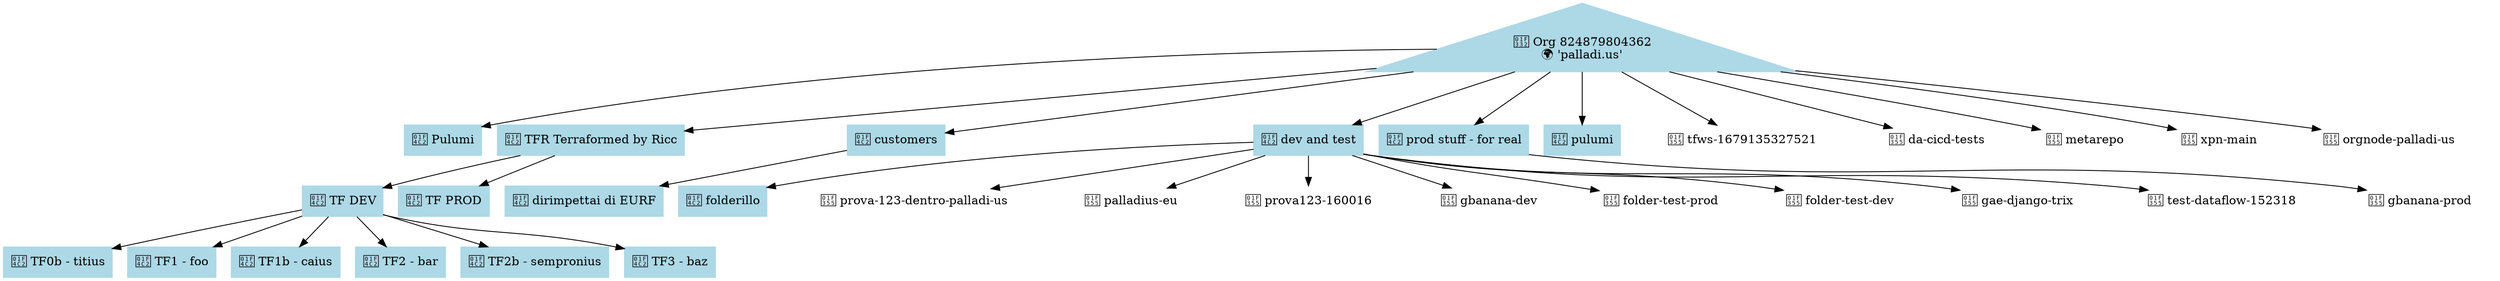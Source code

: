 digraph 
  {
    node [ color = lightblue, style = "filled" ];
    "organizations/824879804362" [ label = "🌲 Org 824879804362\n🌍 'palladi.us'",shape = "triangle" ];
    "folders/1054494897637" [ label = "📂 Pulumi",shape = "rectangle" ];
    "folders/510416893777" [ label = "📂 TFR Terraformed by Ricc",shape = "rectangle" ];
    "folders/993609995477" [ label = "📂 customers",shape = "rectangle" ];
    "folders/885056483479" [ label = "📂 dev and test",shape = "rectangle" ];
    "folders/887288965373" [ label = "📂 prod stuff - for real",shape = "rectangle" ];
    "folders/555514786098" [ label = "📂 pulumi",shape = "rectangle" ];
    "folders/93350088776" [ label = "📂 TF DEV",shape = "rectangle" ];
    "folders/723110142384" [ label = "📂 TF0b - titius",shape = "rectangle" ];
    "folders/454527359325" [ label = "📂 TF1 - foo",shape = "rectangle" ];
    "folders/1026736501110" [ label = "📂 TF1b - caius",shape = "rectangle" ];
    "folders/403965627320" [ label = "📂 TF2 - bar",shape = "rectangle" ];
    "folders/802144187596" [ label = "📂 TF2b - sempronius",shape = "rectangle" ];
    "folders/986862742068" [ label = "📂 TF3 - baz",shape = "rectangle" ];
    "folders/99919748229" [ label = "📂 TF PROD",shape = "rectangle" ];
    "folders/571390668780" [ label = "📂 dirimpettai di EURF",shape = "rectangle" ];
    "folders/128544652663" [ label = "📂 folderillo",shape = "rectangle" ];
    "projects/826069816033" [ label = "🍕 tfws-1679135327521",color = white ];
    "projects/882043492617" [ label = "🍕 da-cicd-tests",color = white ];
    "projects/268290255727" [ label = "🍕 metarepo",color = white ];
    "projects/398198244705" [ label = "🍕 xpn-main",color = white ];
    "projects/704861684515" [ label = "🍕 orgnode-palladi-us",color = white ];
    "projects/237925736669" [ label = "🍕 prova-123-dentro-palladi-us",color = white ];
    "projects/177178925177" [ label = "🍕 palladius-eu",color = white ];
    "projects/262470358174" [ label = "🍕 prova123-160016",color = white ];
    "projects/150202633473" [ label = "🍕 gbanana-dev",color = white ];
    "projects/1025012666423" [ label = "🍕 folder-test-prod",color = white ];
    "projects/351173986048" [ label = "🍕 folder-test-dev",color = white ];
    "projects/520622310274" [ label = "🍕 gae-django-trix",color = white ];
    "projects/831136101005" [ label = "🍕 test-dataflow-152318",color = white ];
    "projects/626662139195" [ label = "🍕 gbanana-prod",color = white ];
    "organizations/824879804362" -> "folders/1054494897637";
    "organizations/824879804362" -> "folders/510416893777";
    "organizations/824879804362" -> "folders/993609995477";
    "organizations/824879804362" -> "folders/885056483479";
    "organizations/824879804362" -> "folders/887288965373";
    "organizations/824879804362" -> "folders/555514786098";
    "folders/510416893777" -> "folders/93350088776";
    "folders/93350088776" -> "folders/723110142384";
    "folders/93350088776" -> "folders/454527359325";
    "folders/93350088776" -> "folders/1026736501110";
    "folders/93350088776" -> "folders/403965627320";
    "folders/93350088776" -> "folders/802144187596";
    "folders/93350088776" -> "folders/986862742068";
    "folders/510416893777" -> "folders/99919748229";
    "folders/993609995477" -> "folders/571390668780";
    "folders/885056483479" -> "folders/128544652663";
    "organizations/824879804362" -> "projects/826069816033";
    "organizations/824879804362" -> "projects/882043492617";
    "organizations/824879804362" -> "projects/268290255727";
    "organizations/824879804362" -> "projects/398198244705";
    "organizations/824879804362" -> "projects/704861684515";
    "folders/885056483479" -> "projects/237925736669";
    "folders/885056483479" -> "projects/177178925177";
    "folders/885056483479" -> "projects/262470358174";
    "folders/885056483479" -> "projects/150202633473";
    "folders/885056483479" -> "projects/1025012666423";
    "folders/885056483479" -> "projects/351173986048";
    "folders/885056483479" -> "projects/520622310274";
    "folders/885056483479" -> "projects/831136101005";
    "folders/887288965373" -> "projects/626662139195";
  }
